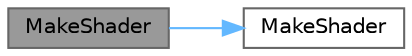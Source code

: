 digraph "MakeShader"
{
 // LATEX_PDF_SIZE
  bgcolor="transparent";
  edge [fontname=Helvetica,fontsize=10,labelfontname=Helvetica,labelfontsize=10];
  node [fontname=Helvetica,fontsize=10,shape=box,height=0.2,width=0.4];
  rankdir="LR";
  Node1 [label="MakeShader",height=0.2,width=0.4,color="gray40", fillcolor="grey60", style="filled", fontcolor="black",tooltip="Builds a shader"];
  Node1 -> Node2 [color="steelblue1",style="solid"];
  Node2 [label="MakeShader",height=0.2,width=0.4,color="grey40", fillcolor="white", style="filled",URL="$_renderer_8cpp.html#acd35887a99e6bde81f36020e87aae28d",tooltip="Builds a shader"];
}
